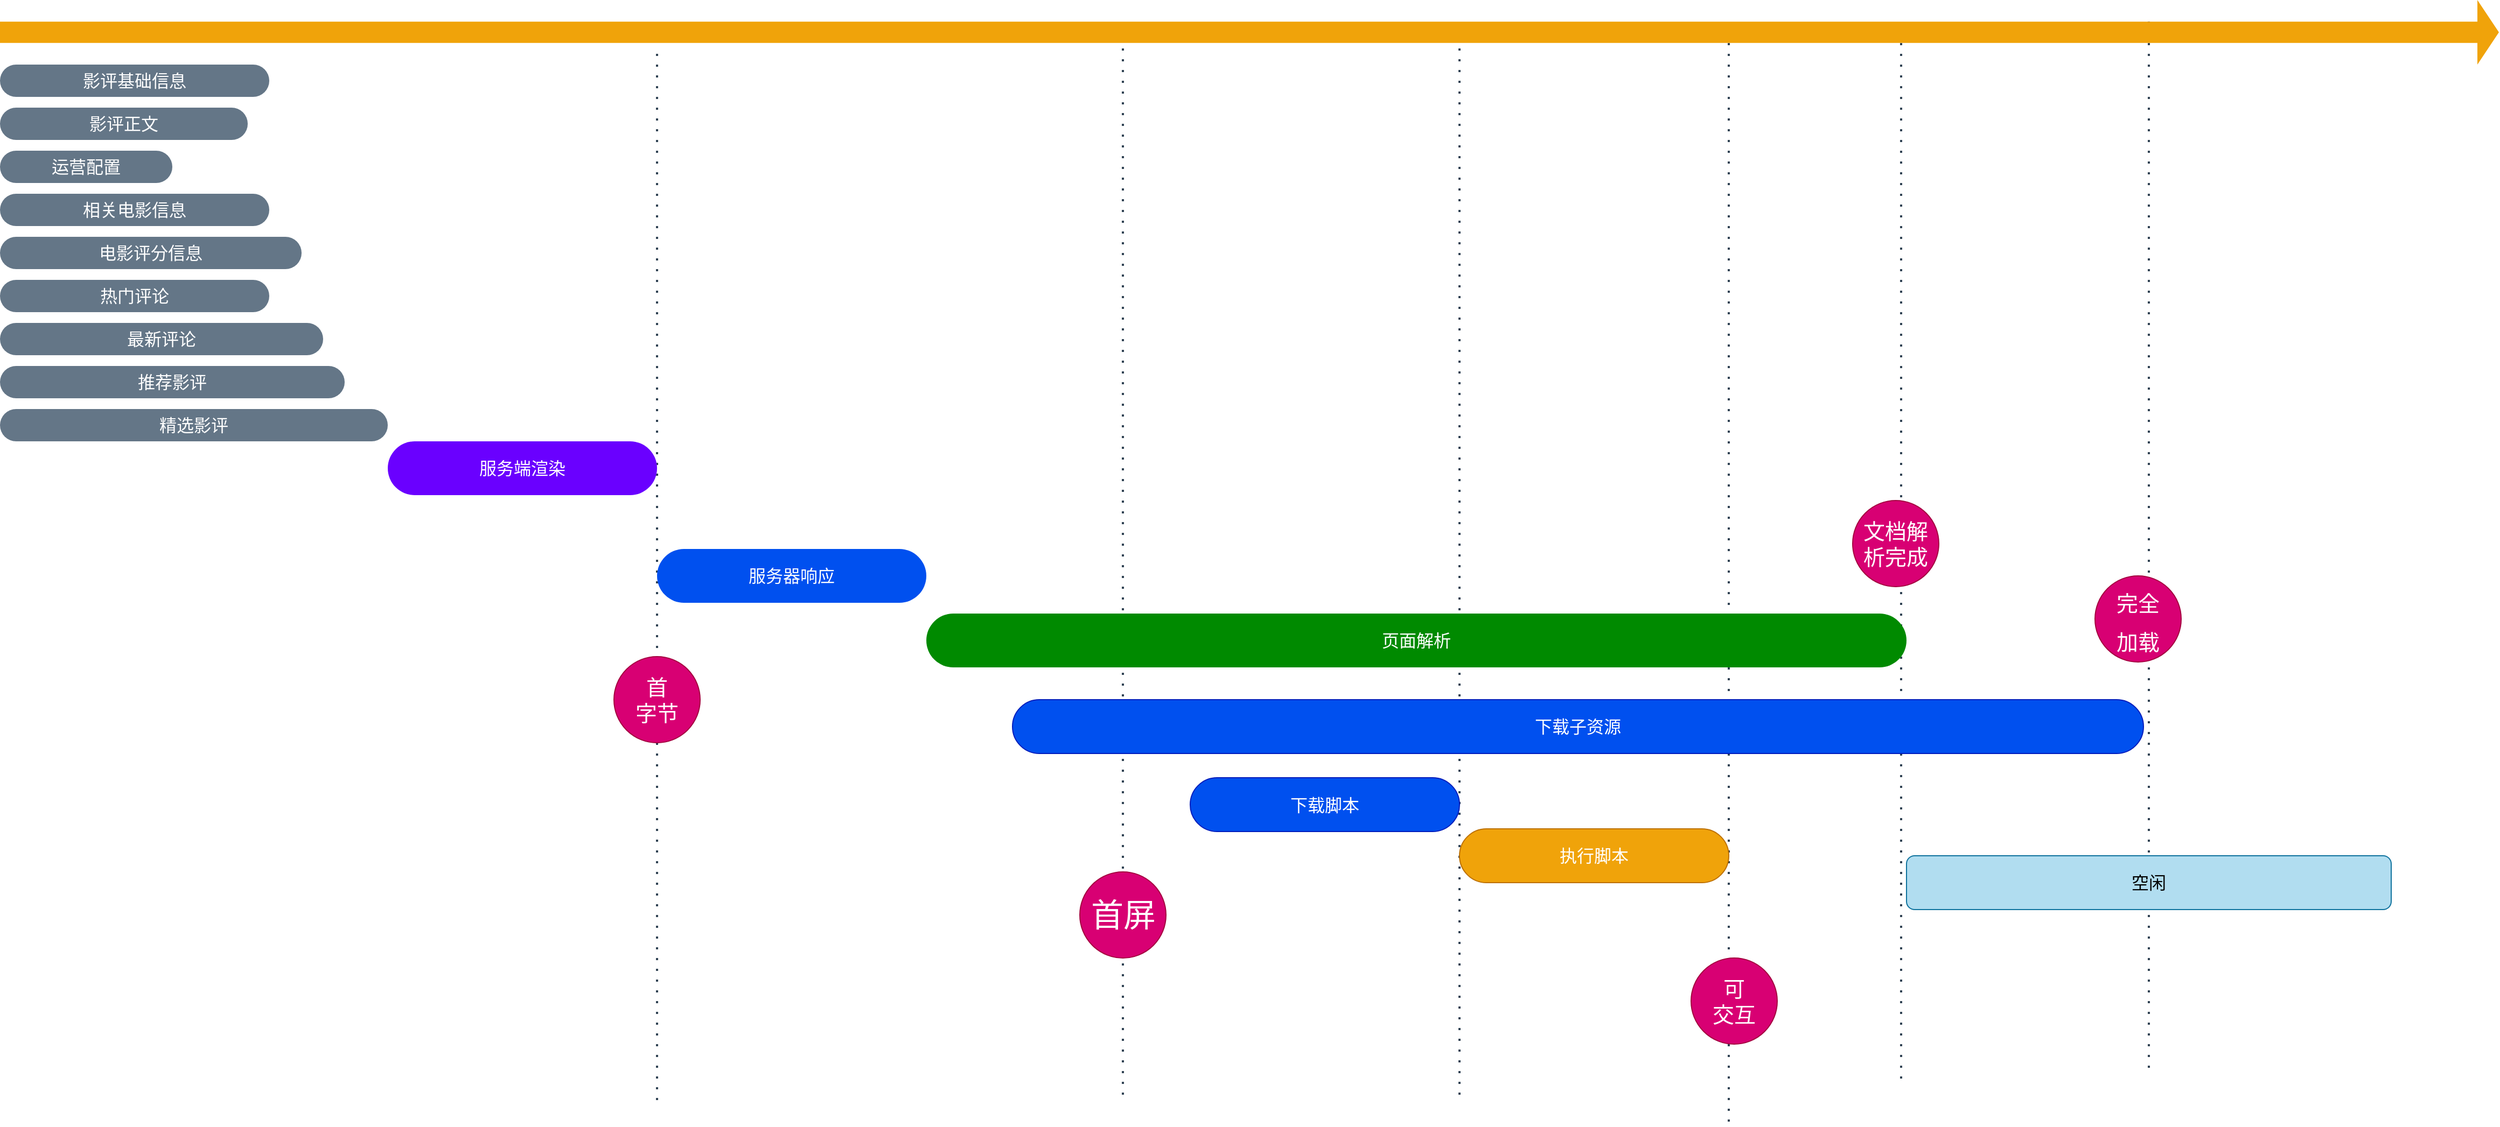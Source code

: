 <mxfile version="11.1.1" type="github"><diagram id="7feejonkfZ75HzVP0opx" name="第 1 页"><mxGraphModel dx="3940" dy="2890" grid="1" gridSize="10" guides="1" tooltips="1" connect="1" arrows="1" fold="1" page="1" pageScale="1" pageWidth="827" pageHeight="1169" math="0" shadow="0"><root><mxCell id="0"/><mxCell id="1" parent="0"/><mxCell id="1ZTBJcBv4AKAMXI9sk1C-158" value="" style="line;strokeWidth=2;direction=south;html=1;fontFamily=Verdana;fontSize=16;fontColor=#ffffff;fillColor=#647687;strokeColor=#314354;dashed=1;dashPattern=1 4;" vertex="1" parent="1"><mxGeometry x="1870" y="120" width="10" height="980" as="geometry"/></mxCell><mxCell id="1ZTBJcBv4AKAMXI9sk1C-159" value="" style="line;strokeWidth=2;direction=south;html=1;fontFamily=Verdana;fontSize=16;fontColor=#ffffff;fillColor=#647687;strokeColor=#314354;dashed=1;dashPattern=1 4;" vertex="1" parent="1"><mxGeometry x="2100" y="110" width="10" height="980" as="geometry"/></mxCell><mxCell id="1ZTBJcBv4AKAMXI9sk1C-139" value="" style="line;strokeWidth=2;direction=south;html=1;fontFamily=Verdana;fontSize=16;fontColor=#ffffff;fillColor=#647687;strokeColor=#314354;dashed=1;dashPattern=1 4;" vertex="1" parent="1"><mxGeometry x="1710" y="120" width="10" height="1015" as="geometry"/></mxCell><mxCell id="1ZTBJcBv4AKAMXI9sk1C-138" value="" style="line;strokeWidth=2;direction=south;html=1;fontFamily=Verdana;fontSize=16;fontColor=#ffffff;fillColor=#647687;strokeColor=#314354;dashed=1;dashPattern=1 4;" vertex="1" parent="1"><mxGeometry x="1460" y="135" width="10" height="980" as="geometry"/></mxCell><mxCell id="1ZTBJcBv4AKAMXI9sk1C-137" value="" style="line;strokeWidth=2;direction=south;html=1;fontFamily=Verdana;fontSize=16;fontColor=#ffffff;fillColor=#647687;strokeColor=#314354;dashed=1;dashPattern=1 4;" vertex="1" parent="1"><mxGeometry x="1147.5" y="135" width="10" height="980" as="geometry"/></mxCell><mxCell id="1ZTBJcBv4AKAMXI9sk1C-135" value="" style="line;strokeWidth=2;direction=south;html=1;fontFamily=Verdana;fontSize=16;fontColor=#ffffff;fillColor=#647687;strokeColor=#314354;dashed=1;dashPattern=1 4;" vertex="1" parent="1"><mxGeometry x="715" y="140" width="10" height="980" as="geometry"/></mxCell><mxCell id="1ZTBJcBv4AKAMXI9sk1C-1" value="影评基础信息" style="rounded=1;whiteSpace=wrap;html=1;fillColor=#647687;strokeColor=none;fontColor=#ffffff;arcSize=50;fontSize=16;" vertex="1" parent="1"><mxGeometry x="110" y="150" width="250" height="30" as="geometry"/></mxCell><mxCell id="1ZTBJcBv4AKAMXI9sk1C-4" value="影评正文" style="rounded=1;whiteSpace=wrap;html=1;fillColor=#647687;strokeColor=none;fontColor=#ffffff;arcSize=50;fontSize=16;" vertex="1" parent="1"><mxGeometry x="110" y="190" width="230" height="30" as="geometry"/></mxCell><mxCell id="1ZTBJcBv4AKAMXI9sk1C-5" value="运营配置" style="rounded=1;whiteSpace=wrap;html=1;fillColor=#647687;strokeColor=none;fontColor=#ffffff;arcSize=50;fontSize=16;" vertex="1" parent="1"><mxGeometry x="110" y="230" width="160" height="30" as="geometry"/></mxCell><mxCell id="1ZTBJcBv4AKAMXI9sk1C-6" value="相关电影信息" style="rounded=1;whiteSpace=wrap;html=1;fillColor=#647687;strokeColor=none;fontColor=#ffffff;arcSize=50;fontSize=16;" vertex="1" parent="1"><mxGeometry x="110" y="270" width="250" height="30" as="geometry"/></mxCell><mxCell id="1ZTBJcBv4AKAMXI9sk1C-7" value="电影评分信息" style="rounded=1;whiteSpace=wrap;html=1;fillColor=#647687;strokeColor=none;fontColor=#ffffff;arcSize=50;fontSize=16;" vertex="1" parent="1"><mxGeometry x="110" y="310" width="280" height="30" as="geometry"/></mxCell><mxCell id="1ZTBJcBv4AKAMXI9sk1C-9" value="热门评论" style="rounded=1;whiteSpace=wrap;html=1;fillColor=#647687;strokeColor=none;fontColor=#ffffff;arcSize=50;fontSize=16;" vertex="1" parent="1"><mxGeometry x="110" y="350" width="250" height="30" as="geometry"/></mxCell><mxCell id="1ZTBJcBv4AKAMXI9sk1C-10" value="最新评论" style="rounded=1;whiteSpace=wrap;html=1;fillColor=#647687;strokeColor=none;fontColor=#ffffff;arcSize=50;fontSize=16;" vertex="1" parent="1"><mxGeometry x="110" y="390" width="300" height="30" as="geometry"/></mxCell><mxCell id="1ZTBJcBv4AKAMXI9sk1C-13" value="推荐影评" style="rounded=1;whiteSpace=wrap;html=1;fillColor=#647687;strokeColor=none;fontColor=#ffffff;arcSize=50;fontSize=16;" vertex="1" parent="1"><mxGeometry x="110" y="430" width="320" height="30" as="geometry"/></mxCell><mxCell id="1ZTBJcBv4AKAMXI9sk1C-14" value="精选影评" style="rounded=1;whiteSpace=wrap;html=1;fillColor=#647687;strokeColor=none;fontColor=#ffffff;arcSize=50;fontSize=16;" vertex="1" parent="1"><mxGeometry x="110" y="470" width="360" height="30" as="geometry"/></mxCell><mxCell id="1ZTBJcBv4AKAMXI9sk1C-21" value="服务端渲染" style="rounded=1;whiteSpace=wrap;html=1;fillColor=#6a00ff;strokeColor=none;fontColor=#ffffff;arcSize=50;fontSize=16;" vertex="1" parent="1"><mxGeometry x="470" y="500" width="250" height="50" as="geometry"/></mxCell><mxCell id="1ZTBJcBv4AKAMXI9sk1C-24" value="服务器响应" style="rounded=1;whiteSpace=wrap;html=1;fillColor=#0050ef;strokeColor=none;fontColor=#ffffff;arcSize=50;fontSize=16;" vertex="1" parent="1"><mxGeometry x="720" y="600" width="250" height="50" as="geometry"/></mxCell><mxCell id="1ZTBJcBv4AKAMXI9sk1C-27" value="页面解析" style="rounded=1;whiteSpace=wrap;html=1;fillColor=#008a00;strokeColor=none;fontColor=#ffffff;arcSize=50;fontSize=16;" vertex="1" parent="1"><mxGeometry x="970" y="660" width="910" height="50" as="geometry"/></mxCell><mxCell id="1ZTBJcBv4AKAMXI9sk1C-28" value="下载脚本" style="rounded=1;whiteSpace=wrap;html=1;fillColor=#0050ef;strokeColor=#001DBC;fontColor=#ffffff;arcSize=50;fontSize=16;" vertex="1" parent="1"><mxGeometry x="1215" y="812.5" width="250" height="50" as="geometry"/></mxCell><mxCell id="1ZTBJcBv4AKAMXI9sk1C-29" value="执行脚本" style="rounded=1;whiteSpace=wrap;html=1;fillColor=#f0a30a;strokeColor=#BD7000;fontColor=#ffffff;arcSize=50;fontSize=16;" vertex="1" parent="1"><mxGeometry x="1465" y="860" width="250" height="50" as="geometry"/></mxCell><mxCell id="1ZTBJcBv4AKAMXI9sk1C-33" value="空闲" style="rounded=1;whiteSpace=wrap;html=1;fillColor=#b1ddf0;strokeColor=#10739e;fontSize=16;" vertex="1" parent="1"><mxGeometry x="1880" y="885" width="450" height="50" as="geometry"/></mxCell><mxCell id="1ZTBJcBv4AKAMXI9sk1C-108" value="&lt;font style=&quot;font-size: 20px&quot;&gt;完全&lt;br&gt;加载&lt;/font&gt;" style="ellipse;whiteSpace=wrap;html=1;aspect=fixed;fontFamily=Verdana;fontSize=30;fontColor=#ffffff;fillColor=#d80073;strokeColor=#A50040;" vertex="1" parent="1"><mxGeometry x="2055" y="625" width="80" height="80" as="geometry"/></mxCell><mxCell id="1ZTBJcBv4AKAMXI9sk1C-119" value="可&lt;br style=&quot;font-size: 20px;&quot;&gt;交互" style="ellipse;whiteSpace=wrap;html=1;aspect=fixed;fontFamily=Verdana;fontSize=20;fontColor=#ffffff;fillColor=#d80073;strokeColor=#A50040;" vertex="1" parent="1"><mxGeometry x="1680" y="980" width="80" height="80" as="geometry"/></mxCell><mxCell id="1ZTBJcBv4AKAMXI9sk1C-128" value="首屏" style="ellipse;whiteSpace=wrap;html=1;aspect=fixed;fontFamily=Verdana;fontSize=30;fontColor=#ffffff;fillColor=#d80073;strokeColor=#A50040;" vertex="1" parent="1"><mxGeometry x="1112.5" y="900" width="80" height="80" as="geometry"/></mxCell><mxCell id="1ZTBJcBv4AKAMXI9sk1C-127" value="首&lt;br style=&quot;font-size: 20px;&quot;&gt;字节" style="ellipse;whiteSpace=wrap;html=1;aspect=fixed;fontFamily=Verdana;fontSize=20;fontColor=#ffffff;fillColor=#d80073;strokeColor=#A50040;" vertex="1" parent="1"><mxGeometry x="680" y="700" width="80" height="80" as="geometry"/></mxCell><mxCell id="1ZTBJcBv4AKAMXI9sk1C-133" value="" style="html=1;shadow=0;dashed=0;align=center;verticalAlign=middle;shape=mxgraph.arrows2.arrow;dy=0.67;dx=20;notch=0;fontFamily=Verdana;fontSize=16;fontColor=#ffffff;fillColor=#f0a30a;strokeColor=none;" vertex="1" parent="1"><mxGeometry x="110" y="90" width="2320" height="60" as="geometry"/></mxCell><mxCell id="1ZTBJcBv4AKAMXI9sk1C-140" value="下载子资源" style="rounded=1;whiteSpace=wrap;html=1;fillColor=#0050ef;strokeColor=#001DBC;fontColor=#ffffff;arcSize=50;fontSize=16;" vertex="1" parent="1"><mxGeometry x="1050" y="740" width="1050" height="50" as="geometry"/></mxCell><mxCell id="1ZTBJcBv4AKAMXI9sk1C-149" value="文档解析完成" style="ellipse;whiteSpace=wrap;html=1;aspect=fixed;fontFamily=Verdana;fontSize=20;fontColor=#ffffff;fillColor=#d80073;strokeColor=#A50040;" vertex="1" parent="1"><mxGeometry x="1830" y="555" width="80" height="80" as="geometry"/></mxCell></root></mxGraphModel></diagram></mxfile>